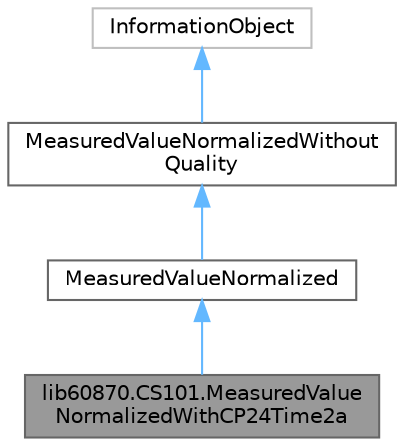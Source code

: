digraph "lib60870.CS101.MeasuredValueNormalizedWithCP24Time2a"
{
 // LATEX_PDF_SIZE
  bgcolor="transparent";
  edge [fontname=Helvetica,fontsize=10,labelfontname=Helvetica,labelfontsize=10];
  node [fontname=Helvetica,fontsize=10,shape=box,height=0.2,width=0.4];
  Node1 [id="Node000001",label="lib60870.CS101.MeasuredValue\lNormalizedWithCP24Time2a",height=0.2,width=0.4,color="gray40", fillcolor="grey60", style="filled", fontcolor="black",tooltip="Measured value normalized with CP24Time2a time tag (M_ME_TA_1)"];
  Node2 -> Node1 [id="edge1_Node000001_Node000002",dir="back",color="steelblue1",style="solid",tooltip=" "];
  Node2 [id="Node000002",label="MeasuredValueNormalized",height=0.2,width=0.4,color="gray40", fillcolor="white", style="filled",URL="$classlib60870_1_1_c_s101_1_1_measured_value_normalized.html",tooltip="Measured value normalized information object (M_ME_NA_1)"];
  Node3 -> Node2 [id="edge2_Node000002_Node000003",dir="back",color="steelblue1",style="solid",tooltip=" "];
  Node3 [id="Node000003",label="MeasuredValueNormalizedWithout\lQuality",height=0.2,width=0.4,color="gray40", fillcolor="white", style="filled",URL="$classlib60870_1_1_c_s101_1_1_measured_value_normalized_without_quality.html",tooltip="Measured value normalized without quality information object (M_ME_ND_1)"];
  Node4 -> Node3 [id="edge3_Node000003_Node000004",dir="back",color="steelblue1",style="solid",tooltip=" "];
  Node4 [id="Node000004",label="InformationObject",height=0.2,width=0.4,color="grey75", fillcolor="white", style="filled",URL="$classlib60870_1_1_c_s101_1_1_information_object.html",tooltip=" "];
}
